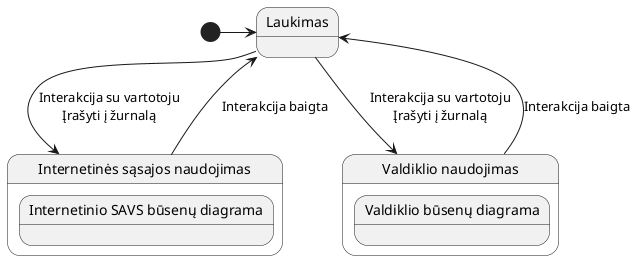 @startuml

state "Internetinės sąsajos naudojimas" as internetineSasaja
state "Valdiklio naudojimas" as valdiklioNaudojimas

[*] -> Laukimas
Laukimas --> internetineSasaja : Interakcija su vartotoju\nĮrašyti į žurnalą
state internetineSasaja {
    state "Internetinio SAVS būsenų diagrama" as internetineDiagrama
}
internetineSasaja --> Laukimas : Interakcija baigta

Laukimas --> valdiklioNaudojimas : Interakcija su vartotoju\nĮrašyti į žurnalą
state valdiklioNaudojimas {
    state "Valdiklio būsenų diagrama" as valdiklioDiagrama
}
valdiklioNaudojimas --> Laukimas : Interakcija baigta

@enduml